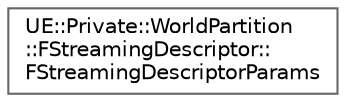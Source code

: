 digraph "Graphical Class Hierarchy"
{
 // INTERACTIVE_SVG=YES
 // LATEX_PDF_SIZE
  bgcolor="transparent";
  edge [fontname=Helvetica,fontsize=10,labelfontname=Helvetica,labelfontsize=10];
  node [fontname=Helvetica,fontsize=10,shape=box,height=0.2,width=0.4];
  rankdir="LR";
  Node0 [id="Node000000",label="UE::Private::WorldPartition\l::FStreamingDescriptor::\lFStreamingDescriptorParams",height=0.2,width=0.4,color="grey40", fillcolor="white", style="filled",URL="$d2/d04/structUE_1_1Private_1_1WorldPartition_1_1FStreamingDescriptor_1_1FStreamingDescriptorParams.html",tooltip=" "];
}
